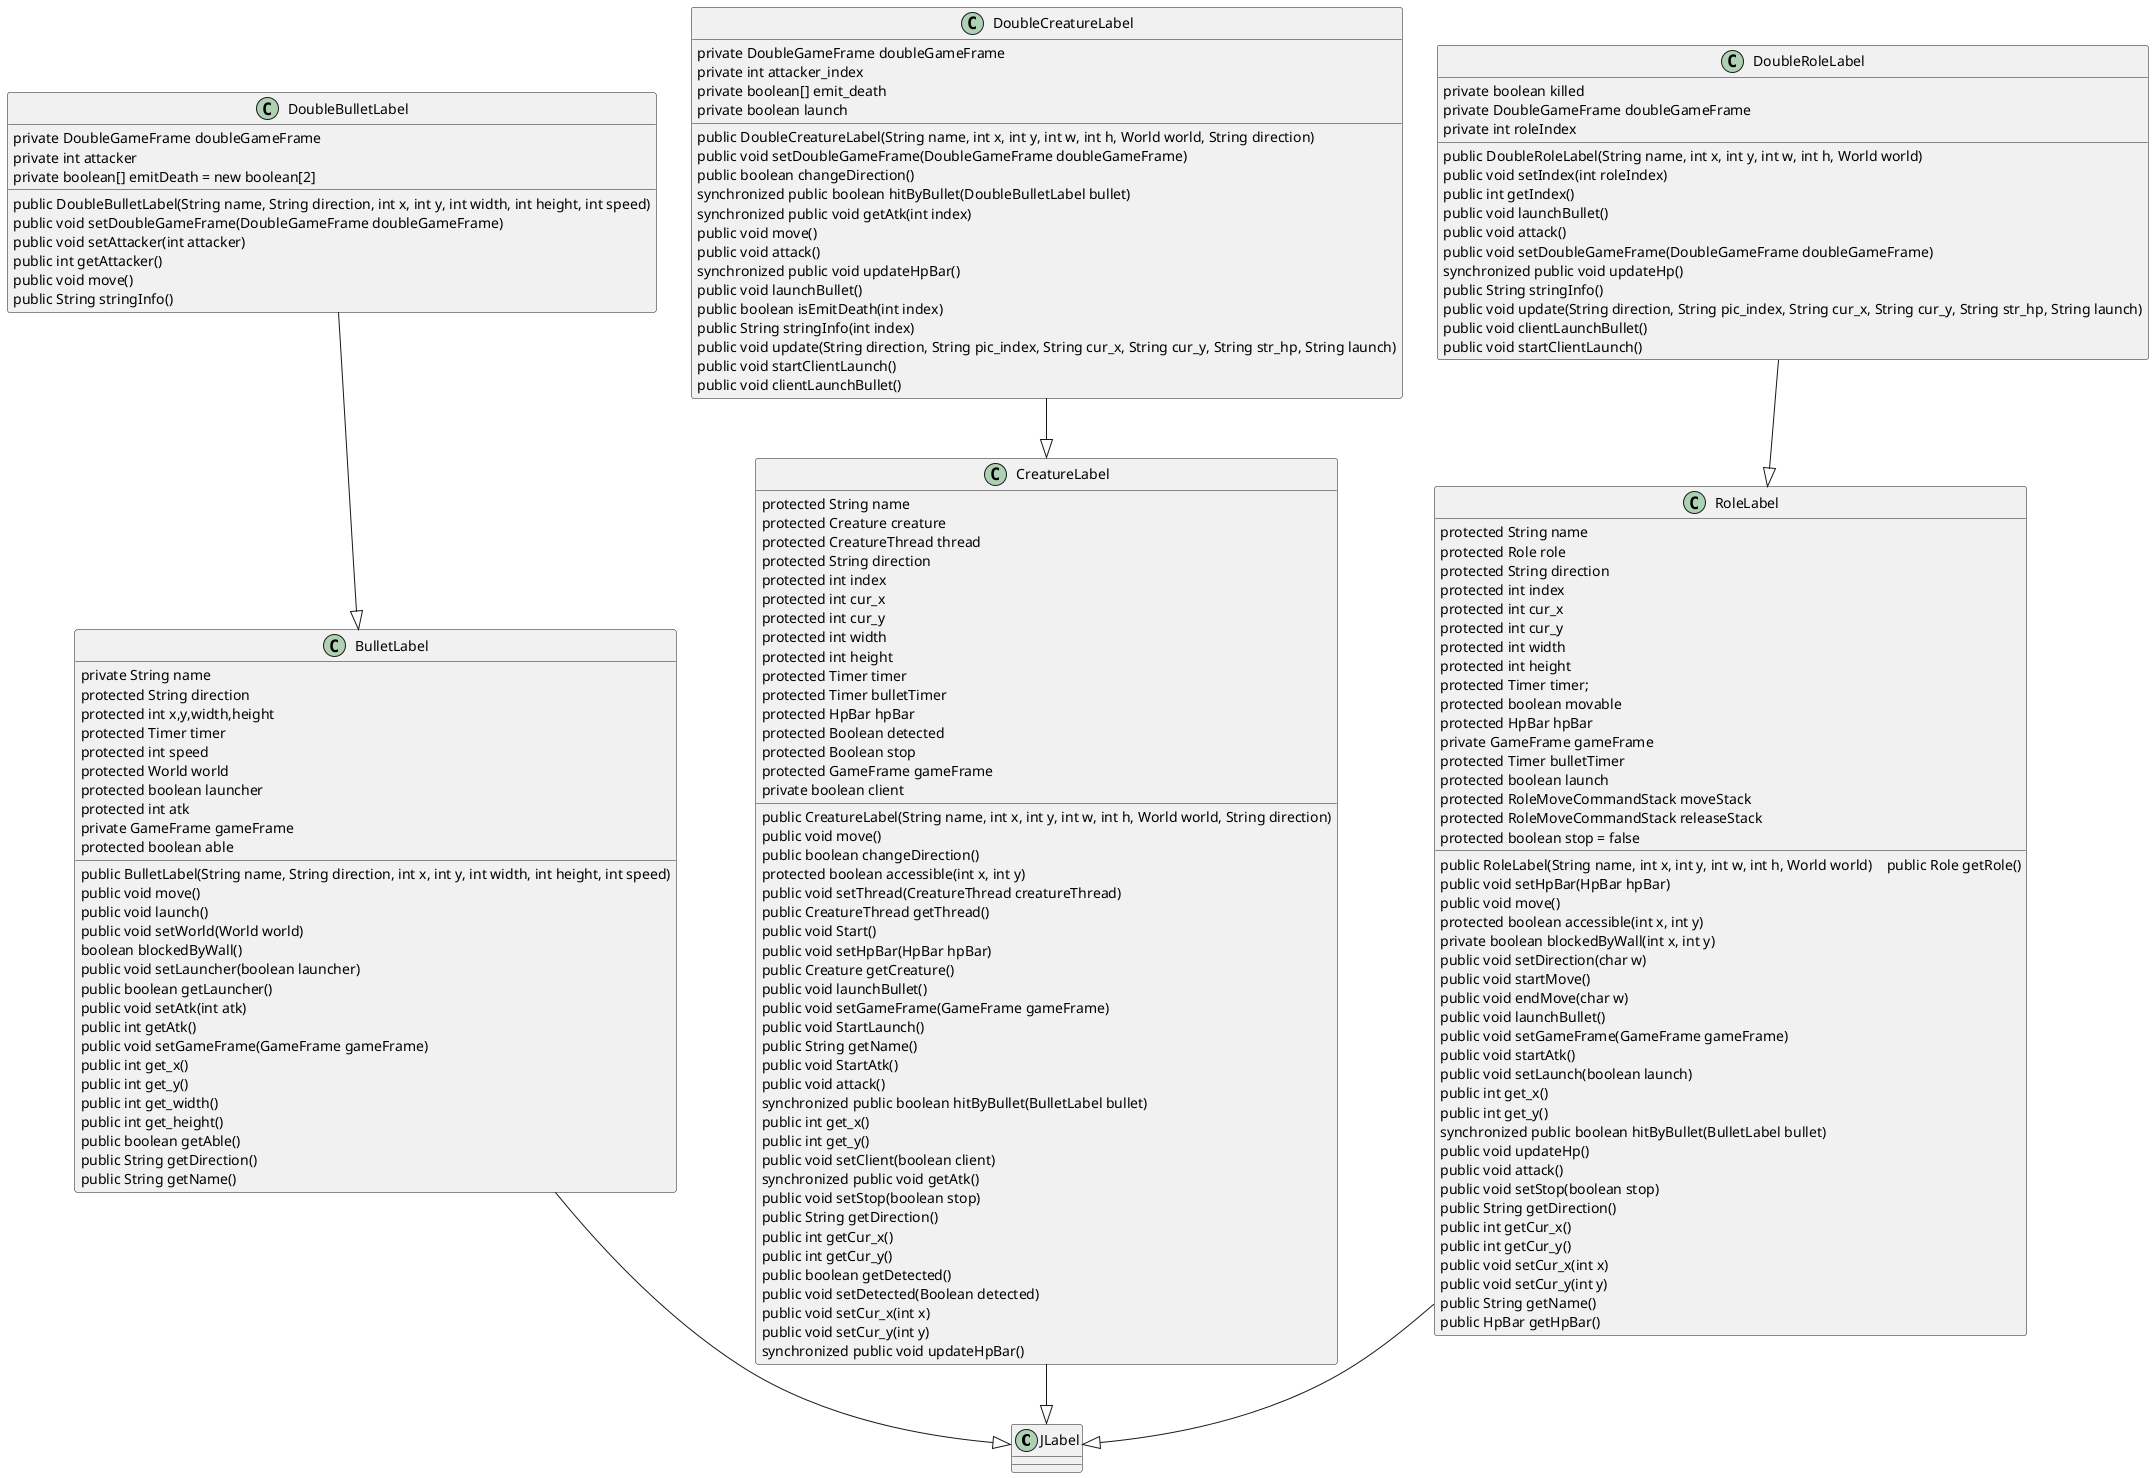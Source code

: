 @startuml

class JLabel{

}

class BulletLabel{
    private String name
    protected String direction
    protected int x,y,width,height
    protected Timer timer
    protected int speed
    protected World world
    protected boolean launcher
    protected int atk
    private GameFrame gameFrame
    protected boolean able
    public BulletLabel(String name, String direction, int x, int y, int width, int height, int speed)
    public void move() 
    public void launch()
    public void setWorld(World world)
    boolean blockedByWall()
    public void setLauncher(boolean launcher)
    public boolean getLauncher()
    public void setAtk(int atk)
    public int getAtk()
    public void setGameFrame(GameFrame gameFrame)
    public int get_x()
    public int get_y()
    public int get_width()
    public int get_height()
    public boolean getAble() 
    public String getDirection()
    public String getName() 
}

class CreatureLabel {
    protected String name
    protected Creature creature
    protected CreatureThread thread
    protected String direction
    protected int index 
    protected int cur_x 
    protected int cur_y 
    protected int width 
    protected int height 
    protected Timer timer
    protected Timer bulletTimer
    protected HpBar hpBar
    protected Boolean detected 
    protected Boolean stop 
    protected GameFrame gameFrame
    private boolean client
    public CreatureLabel(String name, int x, int y, int w, int h, World world, String direction)
    public void move()
    public boolean changeDirection()
    protected boolean accessible(int x, int y)
    public void setThread(CreatureThread creatureThread)
    public CreatureThread getThread()
    public void Start() 
    public void setHpBar(HpBar hpBar)
    public Creature getCreature()
    public void launchBullet()
    public void setGameFrame(GameFrame gameFrame)
    public void StartLaunch()
    public String getName()
    public void StartAtk()
    public void attack()
    synchronized public boolean hitByBullet(BulletLabel bullet)
    public int get_x()
    public int get_y()
    public void setClient(boolean client)
    synchronized public void getAtk()
    public void setStop(boolean stop)
    public String getDirection()
    public int getCur_x()
    public int getCur_y()
    public boolean getDetected()
    public void setDetected(Boolean detected)
    public void setCur_x(int x)
    public void setCur_y(int y)
    synchronized public void updateHpBar()
}

class DoubleBulletLabel{
    private DoubleGameFrame doubleGameFrame
    private int attacker
    private boolean[] emitDeath = new boolean[2]
    public DoubleBulletLabel(String name, String direction, int x, int y, int width, int height, int speed)
    public void setDoubleGameFrame(DoubleGameFrame doubleGameFrame)
    public void setAttacker(int attacker)
    public int getAttacker()
    public void move() 
    public String stringInfo()
}

class DoubleCreatureLabel {
    private DoubleGameFrame doubleGameFrame
    private int attacker_index
    private boolean[] emit_death 
    private boolean launch
    public DoubleCreatureLabel(String name, int x, int y, int w, int h, World world, String direction) 
    public void setDoubleGameFrame(DoubleGameFrame doubleGameFrame)
    public boolean changeDirection() 
    synchronized public boolean hitByBullet(DoubleBulletLabel bullet)
    synchronized public void getAtk(int index)
    public void move()
    public void attack()
    synchronized public void updateHpBar()
    public void launchBullet()
    public boolean isEmitDeath(int index)
    public String stringInfo(int index)
    public void update(String direction, String pic_index, String cur_x, String cur_y, String str_hp, String launch)
    public void startClientLaunch()
    public void clientLaunchBullet()
}

class RoleLabel {
    protected String name
    protected Role role
    protected String direction
    protected int index
    protected int cur_x 
    protected int cur_y 
    protected int width 
    protected int height 
    protected Timer timer;
    protected boolean movable 
    protected HpBar hpBar
    private GameFrame gameFrame
    protected Timer bulletTimer
    protected boolean launch
    protected RoleMoveCommandStack moveStack 
    protected RoleMoveCommandStack releaseStack 
    protected boolean stop = false

    public RoleLabel(String name, int x, int y, int w, int h, World world)\
    public Role getRole()
    public void setHpBar(HpBar hpBar)
    public void move() 
    protected boolean accessible(int x, int y)
    private boolean blockedByWall(int x, int y) 
    public void setDirection(char w)
    public void startMove() 
    public void endMove(char w) 
    public void launchBullet()
    public void setGameFrame(GameFrame gameFrame)
    public void startAtk()
    public void setLaunch(boolean launch)
    public int get_x()
    public int get_y()
    synchronized public boolean hitByBullet(BulletLabel bullet)
    public void updateHp()
    public void attack()
    public void setStop(boolean stop)
    public String getDirection() 
    public int getCur_x() 
    public int getCur_y() 
    public void setCur_x(int x)
    public void setCur_y(int y)
    public String getName()
    public HpBar getHpBar()
}

class DoubleRoleLabel{
    private boolean killed
    private DoubleGameFrame doubleGameFrame
    private int roleIndex
    public DoubleRoleLabel(String name, int x, int y, int w, int h, World world) 
    public void setIndex(int roleIndex)
    public int getIndex()
    public void launchBullet()
    public void attack()
    public void setDoubleGameFrame(DoubleGameFrame doubleGameFrame)
    synchronized public void updateHp()
    public String stringInfo()
    public void update(String direction, String pic_index, String cur_x, String cur_y, String str_hp, String launch)
    public void clientLaunchBullet()
    public void startClientLaunch()
}

BulletLabel --|>JLabel
CreatureLabel --|>JLabel
DoubleCreatureLabel --|>CreatureLabel
DoubleBulletLabel --|>BulletLabel
RoleLabel --|>JLabel
DoubleRoleLabel --|>RoleLabel
@enduml